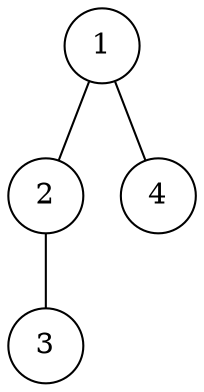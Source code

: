 graph g {
    node[shape=circle fixedsize=true style=filled fillcolor=white colorscheme=accent8 ];
    1--2;
2--3;
1--4;

}

